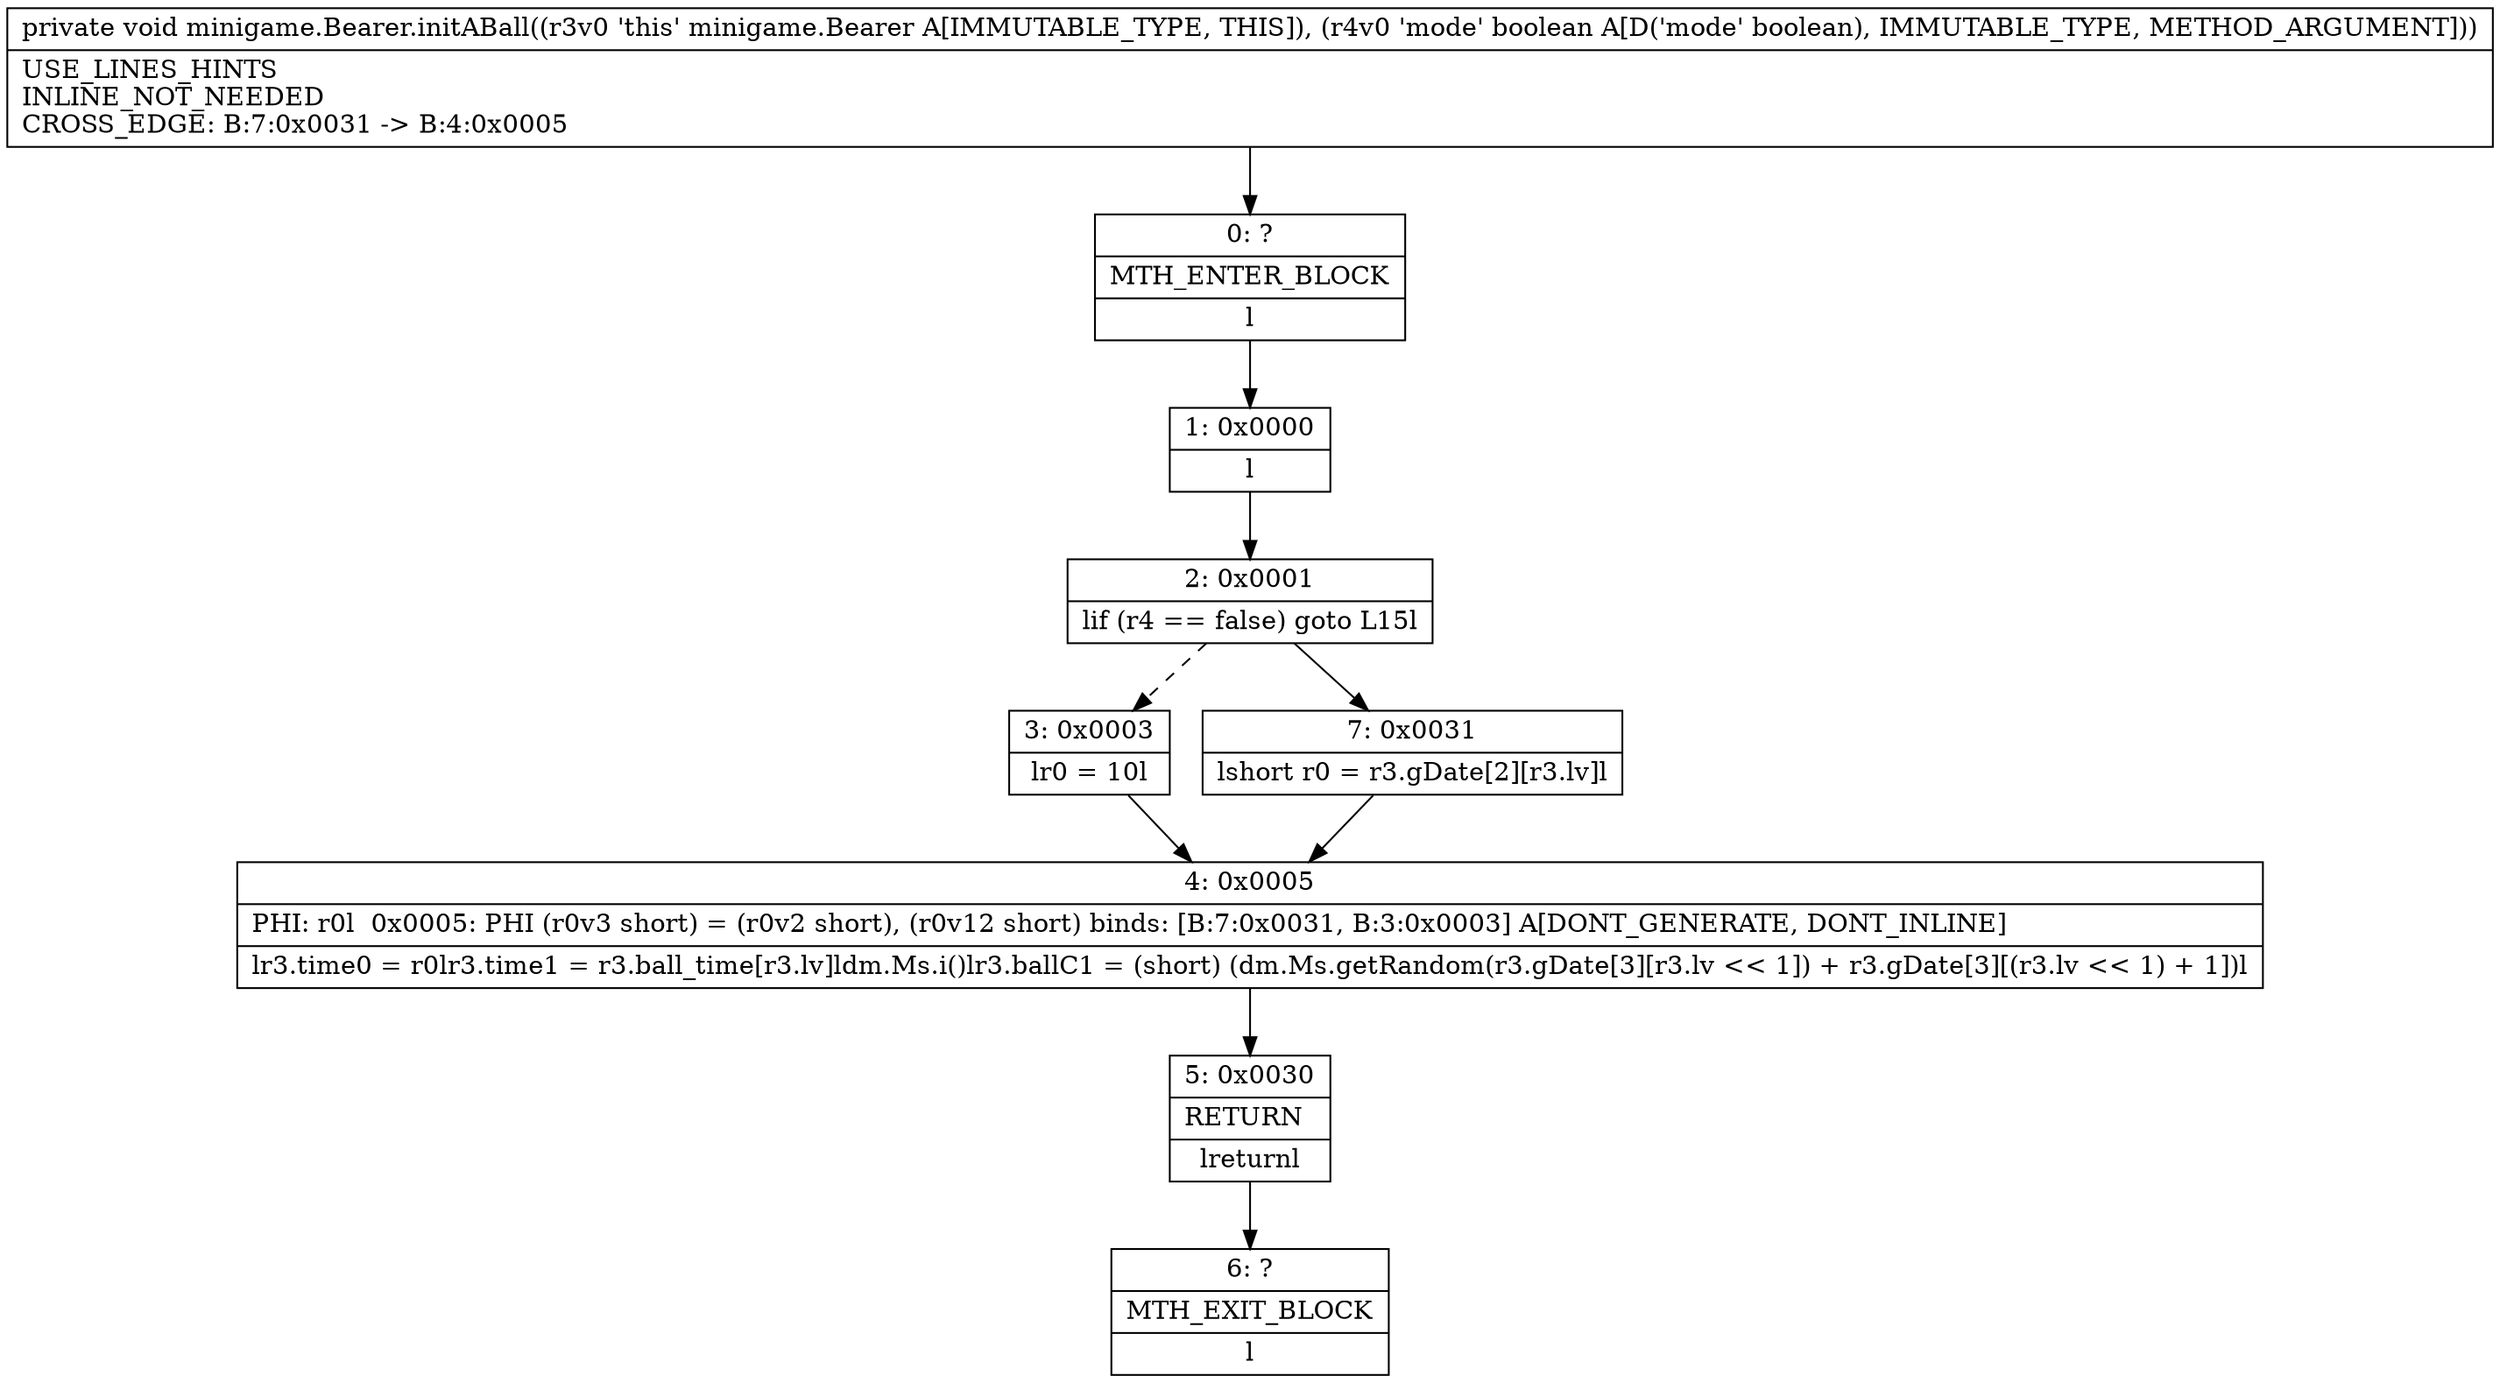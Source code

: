digraph "CFG forminigame.Bearer.initABall(Z)V" {
Node_0 [shape=record,label="{0\:\ ?|MTH_ENTER_BLOCK\l|l}"];
Node_1 [shape=record,label="{1\:\ 0x0000|l}"];
Node_2 [shape=record,label="{2\:\ 0x0001|lif (r4 == false) goto L15l}"];
Node_3 [shape=record,label="{3\:\ 0x0003|lr0 = 10l}"];
Node_4 [shape=record,label="{4\:\ 0x0005|PHI: r0l  0x0005: PHI (r0v3 short) = (r0v2 short), (r0v12 short) binds: [B:7:0x0031, B:3:0x0003] A[DONT_GENERATE, DONT_INLINE]\l|lr3.time0 = r0lr3.time1 = r3.ball_time[r3.lv]ldm.Ms.i()lr3.ballC1 = (short) (dm.Ms.getRandom(r3.gDate[3][r3.lv \<\< 1]) + r3.gDate[3][(r3.lv \<\< 1) + 1])l}"];
Node_5 [shape=record,label="{5\:\ 0x0030|RETURN\l|lreturnl}"];
Node_6 [shape=record,label="{6\:\ ?|MTH_EXIT_BLOCK\l|l}"];
Node_7 [shape=record,label="{7\:\ 0x0031|lshort r0 = r3.gDate[2][r3.lv]l}"];
MethodNode[shape=record,label="{private void minigame.Bearer.initABall((r3v0 'this' minigame.Bearer A[IMMUTABLE_TYPE, THIS]), (r4v0 'mode' boolean A[D('mode' boolean), IMMUTABLE_TYPE, METHOD_ARGUMENT]))  | USE_LINES_HINTS\lINLINE_NOT_NEEDED\lCROSS_EDGE: B:7:0x0031 \-\> B:4:0x0005\l}"];
MethodNode -> Node_0;
Node_0 -> Node_1;
Node_1 -> Node_2;
Node_2 -> Node_3[style=dashed];
Node_2 -> Node_7;
Node_3 -> Node_4;
Node_4 -> Node_5;
Node_5 -> Node_6;
Node_7 -> Node_4;
}

